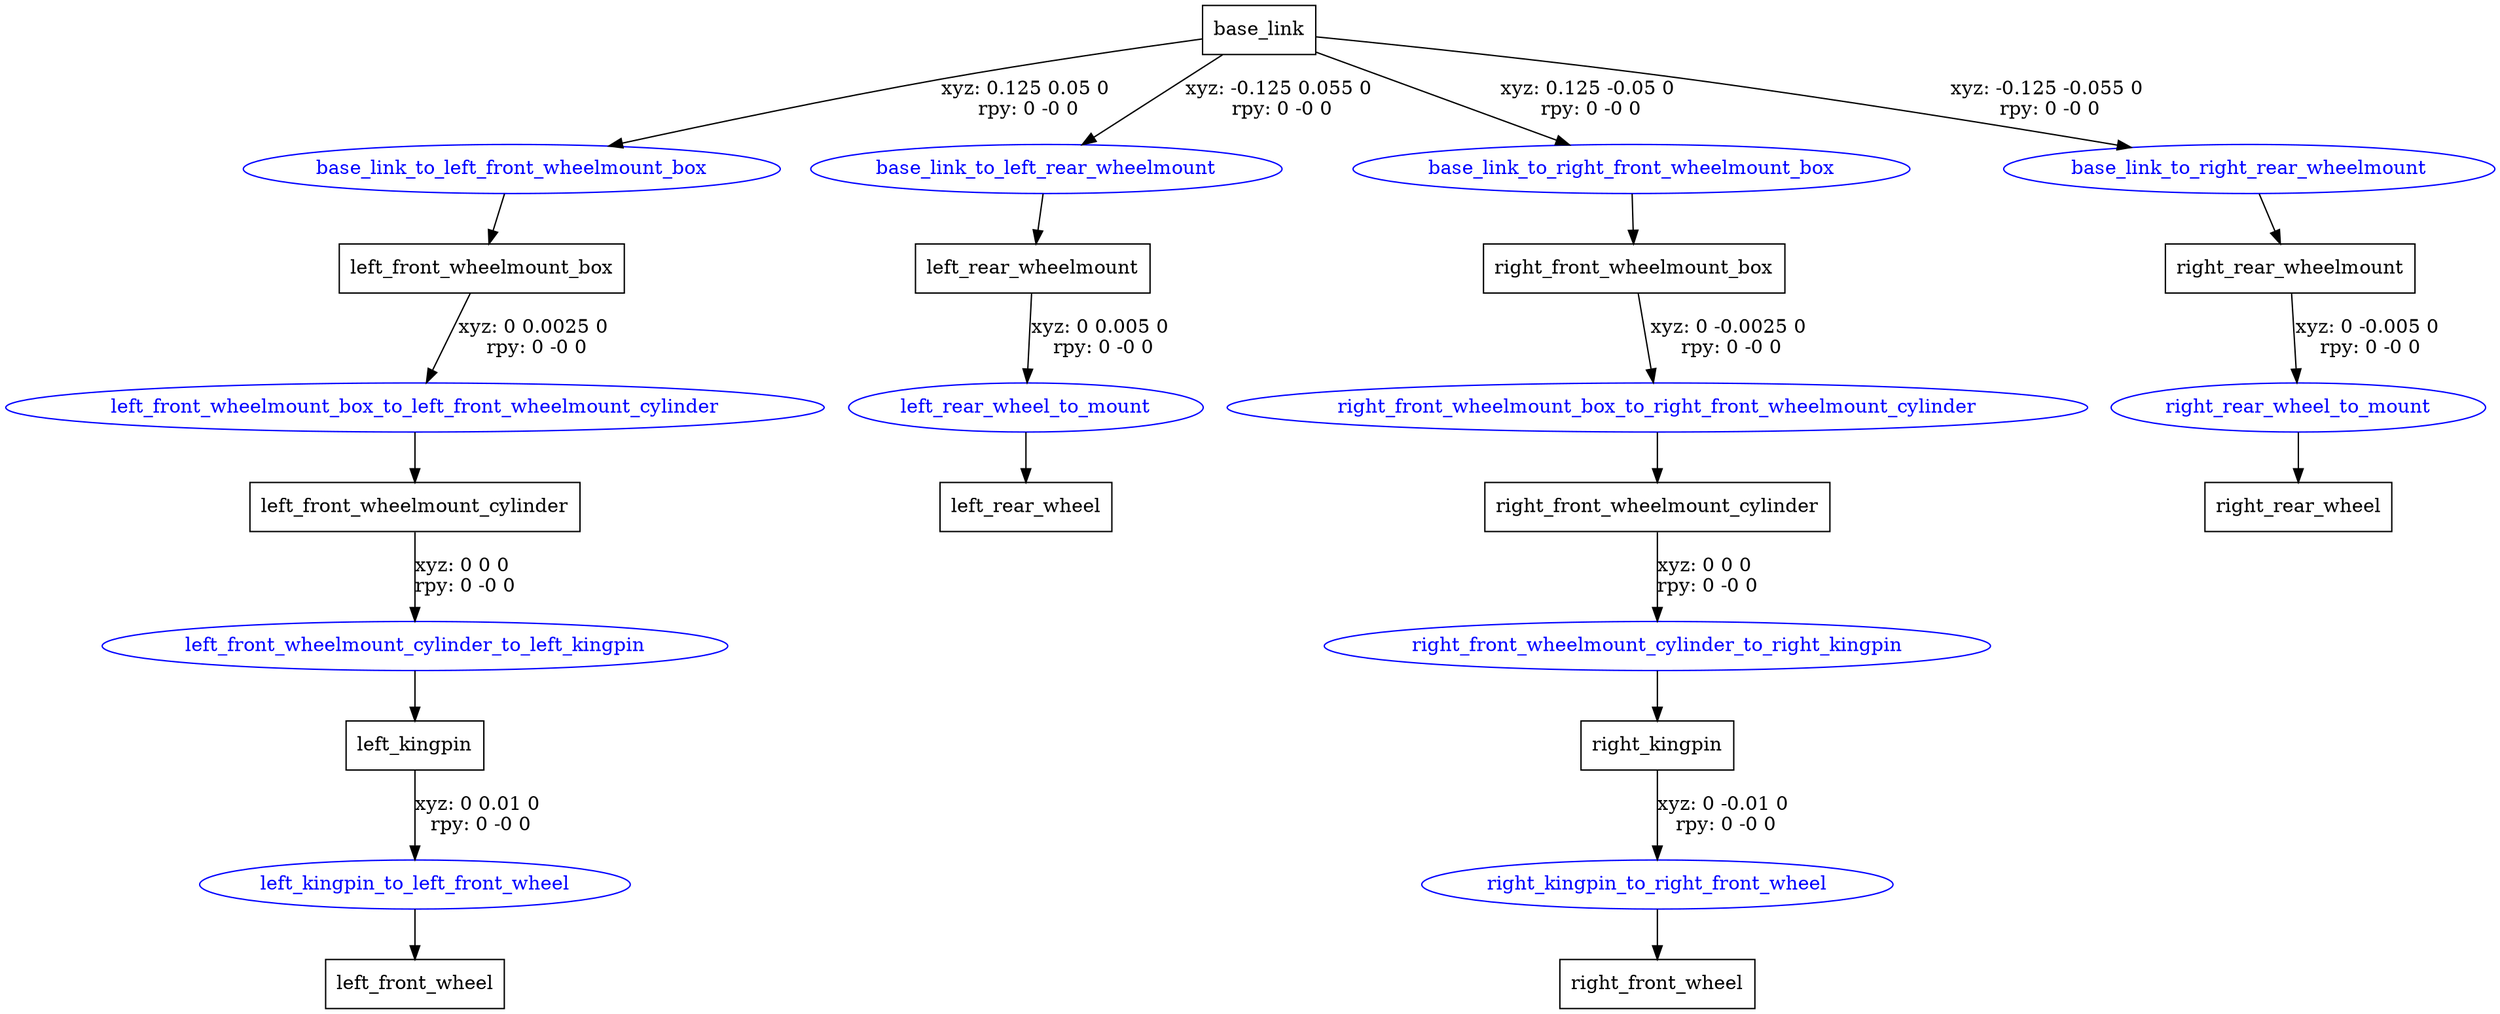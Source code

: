 digraph G {
node [shape=box];
"base_link" [label="base_link"];
"left_front_wheelmount_box" [label="left_front_wheelmount_box"];
"left_front_wheelmount_cylinder" [label="left_front_wheelmount_cylinder"];
"left_kingpin" [label="left_kingpin"];
"left_front_wheel" [label="left_front_wheel"];
"left_rear_wheelmount" [label="left_rear_wheelmount"];
"left_rear_wheel" [label="left_rear_wheel"];
"right_front_wheelmount_box" [label="right_front_wheelmount_box"];
"right_front_wheelmount_cylinder" [label="right_front_wheelmount_cylinder"];
"right_kingpin" [label="right_kingpin"];
"right_front_wheel" [label="right_front_wheel"];
"right_rear_wheelmount" [label="right_rear_wheelmount"];
"right_rear_wheel" [label="right_rear_wheel"];
node [shape=ellipse, color=blue, fontcolor=blue];
"base_link" -> "base_link_to_left_front_wheelmount_box" [label="xyz: 0.125 0.05 0 \nrpy: 0 -0 0"]
"base_link_to_left_front_wheelmount_box" -> "left_front_wheelmount_box"
"left_front_wheelmount_box" -> "left_front_wheelmount_box_to_left_front_wheelmount_cylinder" [label="xyz: 0 0.0025 0 \nrpy: 0 -0 0"]
"left_front_wheelmount_box_to_left_front_wheelmount_cylinder" -> "left_front_wheelmount_cylinder"
"left_front_wheelmount_cylinder" -> "left_front_wheelmount_cylinder_to_left_kingpin" [label="xyz: 0 0 0 \nrpy: 0 -0 0"]
"left_front_wheelmount_cylinder_to_left_kingpin" -> "left_kingpin"
"left_kingpin" -> "left_kingpin_to_left_front_wheel" [label="xyz: 0 0.01 0 \nrpy: 0 -0 0"]
"left_kingpin_to_left_front_wheel" -> "left_front_wheel"
"base_link" -> "base_link_to_left_rear_wheelmount" [label="xyz: -0.125 0.055 0 \nrpy: 0 -0 0"]
"base_link_to_left_rear_wheelmount" -> "left_rear_wheelmount"
"left_rear_wheelmount" -> "left_rear_wheel_to_mount" [label="xyz: 0 0.005 0 \nrpy: 0 -0 0"]
"left_rear_wheel_to_mount" -> "left_rear_wheel"
"base_link" -> "base_link_to_right_front_wheelmount_box" [label="xyz: 0.125 -0.05 0 \nrpy: 0 -0 0"]
"base_link_to_right_front_wheelmount_box" -> "right_front_wheelmount_box"
"right_front_wheelmount_box" -> "right_front_wheelmount_box_to_right_front_wheelmount_cylinder" [label="xyz: 0 -0.0025 0 \nrpy: 0 -0 0"]
"right_front_wheelmount_box_to_right_front_wheelmount_cylinder" -> "right_front_wheelmount_cylinder"
"right_front_wheelmount_cylinder" -> "right_front_wheelmount_cylinder_to_right_kingpin" [label="xyz: 0 0 0 \nrpy: 0 -0 0"]
"right_front_wheelmount_cylinder_to_right_kingpin" -> "right_kingpin"
"right_kingpin" -> "right_kingpin_to_right_front_wheel" [label="xyz: 0 -0.01 0 \nrpy: 0 -0 0"]
"right_kingpin_to_right_front_wheel" -> "right_front_wheel"
"base_link" -> "base_link_to_right_rear_wheelmount" [label="xyz: -0.125 -0.055 0 \nrpy: 0 -0 0"]
"base_link_to_right_rear_wheelmount" -> "right_rear_wheelmount"
"right_rear_wheelmount" -> "right_rear_wheel_to_mount" [label="xyz: 0 -0.005 0 \nrpy: 0 -0 0"]
"right_rear_wheel_to_mount" -> "right_rear_wheel"
}
